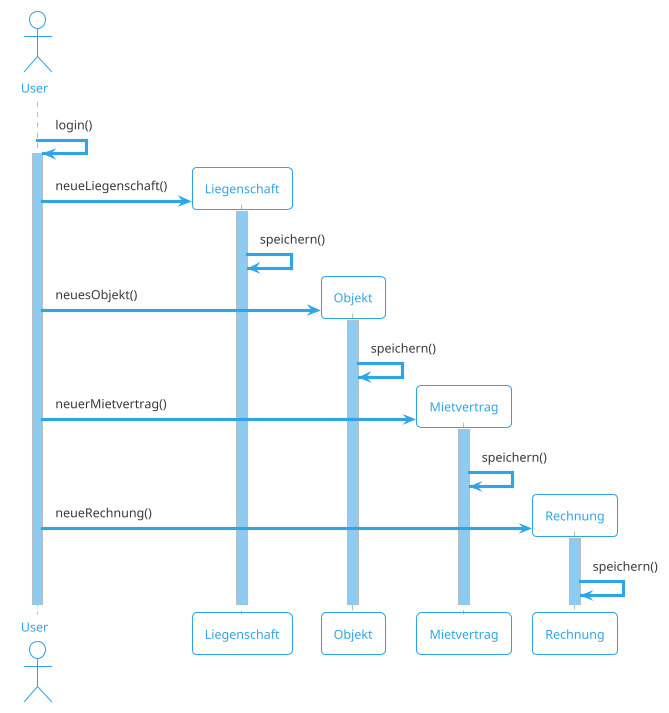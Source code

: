 @startuml sequenzdiagram
!theme cerulean-outline
skinparam ParticipantPadding 2
actor User
User -> User ++ #8ECBF1: login()
create Liegenschaft
User -> Liegenschaft ++ #8ECBF1: neueLiegenschaft()
Liegenschaft->Liegenschaft : speichern()
create Objekt
User -> Objekt ++ #8ECBF1: neuesObjekt()
Objekt->Objekt : speichern()
create Mietvertrag
User -> Mietvertrag ++#8ECBF1: neuerMietvertrag()
Mietvertrag->Mietvertrag : speichern()
create Rechnung
User -> Rechnung ++#8ECBF1: neueRechnung()
Rechnung->Rechnung : speichern()
@enduml
